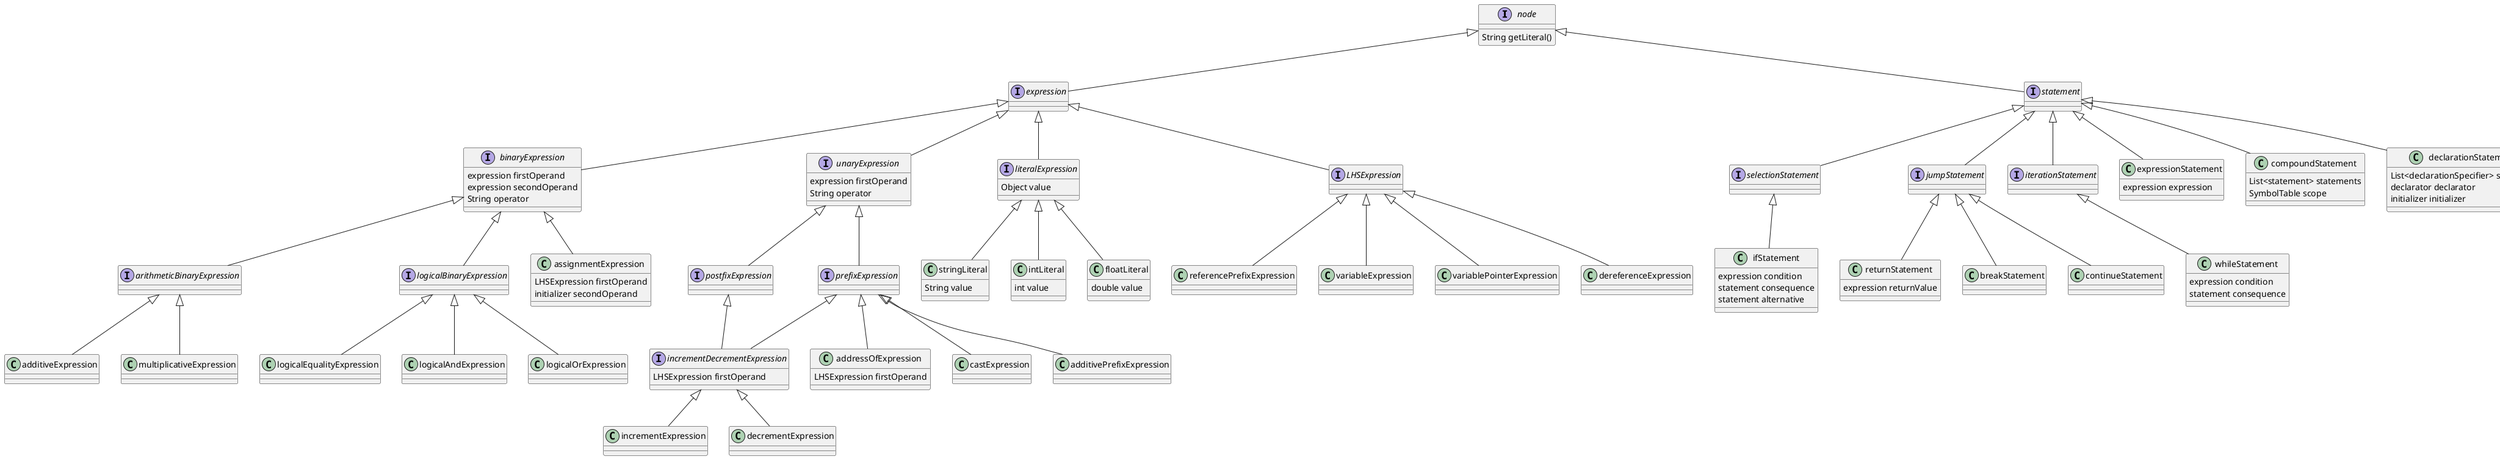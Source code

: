 @startuml

interface node {
  String getLiteral()
}
interface expression
interface binaryExpression
interface unaryExpression
interface arithmeticBinaryExpression
interface logicalBinaryExpression
interface prefixExpression
interface postfixExpression
interface statement
interface selectionStatement
interface literalExpression
interface jumpStatement
interface iterationStatement
interface LHSExpression

interface unaryExpression {
  expression firstOperand
  String operator
}

interface binaryExpression {
  expression firstOperand
  expression secondOperand
  String operator
}

interface literalExpression {
  Object value
}

interface incrementDecrementExpression {
  LHSExpression firstOperand
}

class addressOfExpression {
  LHSExpression firstOperand
}

class expressionStatement {
  expression expression
}

class compoundStatement {
  List<statement> statements
  SymbolTable scope
}

class whileStatement {
  expression condition
  statement consequence
}

class declarationStatement {
  List<declarationSpecifier> specifiers
  declarator declarator
  initializer initializer
}

class returnStatement {
  expression returnValue
}

class ifStatement{
  expression condition
  statement consequence
  statement alternative
}

class stringLiteral{
  String value
}

class intLiteral{
  int value
}

class floatLiteral{
  double value
}

class assignmentExpression {
  LHSExpression firstOperand
  initializer secondOperand
}

node <|-- expression
node <|-- statement

expression <|-- binaryExpression
expression <|-- unaryExpression
expression <|-- literalExpression
expression <|-- LHSExpression

literalExpression <|-- intLiteral
literalExpression <|-- floatLiteral
literalExpression <|-- stringLiteral

unaryExpression <|-- prefixExpression
unaryExpression <|-- postfixExpression

postfixExpression <|-- incrementDecrementExpression

prefixExpression <|-- castExpression
prefixExpression <|-- addressOfExpression
prefixExpression <|-- additivePrefixExpression
prefixExpression <|-- incrementDecrementExpression

LHSExpression <|-- referencePrefixExpression
LHSExpression <|-- variableExpression
LHSExpression <|-- variablePointerExpression
LHSExpression <|-- dereferenceExpression

incrementDecrementExpression <|-- incrementExpression
incrementDecrementExpression <|-- decrementExpression

binaryExpression <|-- arithmeticBinaryExpression
binaryExpression <|-- logicalBinaryExpression
binaryExpression <|-- assignmentExpression

arithmeticBinaryExpression <|-- additiveExpression
arithmeticBinaryExpression <|-- multiplicativeExpression

logicalBinaryExpression <|-- logicalEqualityExpression
logicalBinaryExpression <|-- logicalAndExpression
logicalBinaryExpression <|-- logicalOrExpression

statement <|-- declarationStatement
statement <|-- compoundStatement
statement <|-- expressionStatement
statement <|-- selectionStatement
statement <|-- iterationStatement
statement <|-- jumpStatement

jumpStatement <|-- returnStatement
jumpStatement <|-- breakStatement
jumpStatement <|-- continueStatement

iterationStatement <|-- whileStatement

selectionStatement <|-- ifStatement

@enduml